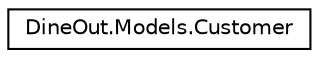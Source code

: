 digraph "Graphical Class Hierarchy"
{
 // LATEX_PDF_SIZE
  edge [fontname="Helvetica",fontsize="10",labelfontname="Helvetica",labelfontsize="10"];
  node [fontname="Helvetica",fontsize="10",shape=record];
  rankdir="LR";
  Node0 [label="DineOut.Models.Customer",height=0.2,width=0.4,color="black", fillcolor="white", style="filled",URL="$class_dine_out_1_1_models_1_1_customer.html",tooltip=" "];
}

